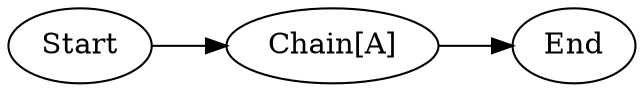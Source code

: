 digraph {
    rankdir=LR
    Start[class="extremity"]
    End[class="extremity"]

    ChainA[label="Chain[A]" class="start"]

    Start -> ChainA[class="start"]
    ChainA -> End[class="goal"]
}
